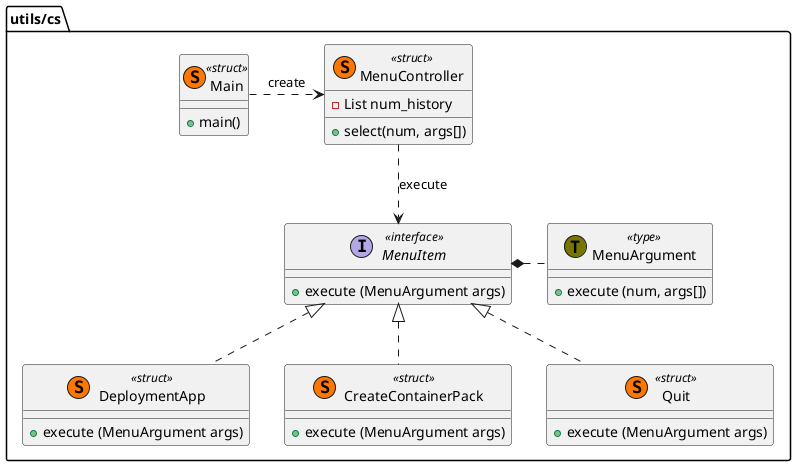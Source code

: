 @startuml
package utils/cs {
    class Main << (S,#FF7700) struct >> {
        + main()
    }

    class MenuController << (S,#FF7700) struct >> {
        - List num_history
        + select(num, args[])
    }

    class MenuArgument << (T,#777700) type >> {
        + execute (num, args[])
    }

    interface MenuItem << interface >> {
        + execute (MenuArgument args)
    }

    class DeploymentApp << (S,#FF7700) struct >> {
        + execute (MenuArgument args)
    }

    class CreateContainerPack << (S,#FF7700) struct >> {
        + execute (MenuArgument args)
    }

    class Quit << (S,#FF7700) struct >> {
        + execute (MenuArgument args)
    }

    Main .> MenuController : create
    MenuController ..> MenuItem : execute
    MenuItem *. MenuArgument
    MenuItem <|.. DeploymentApp
    MenuItem <|.. CreateContainerPack
    MenuItem <|.. Quit

}
@enduml

